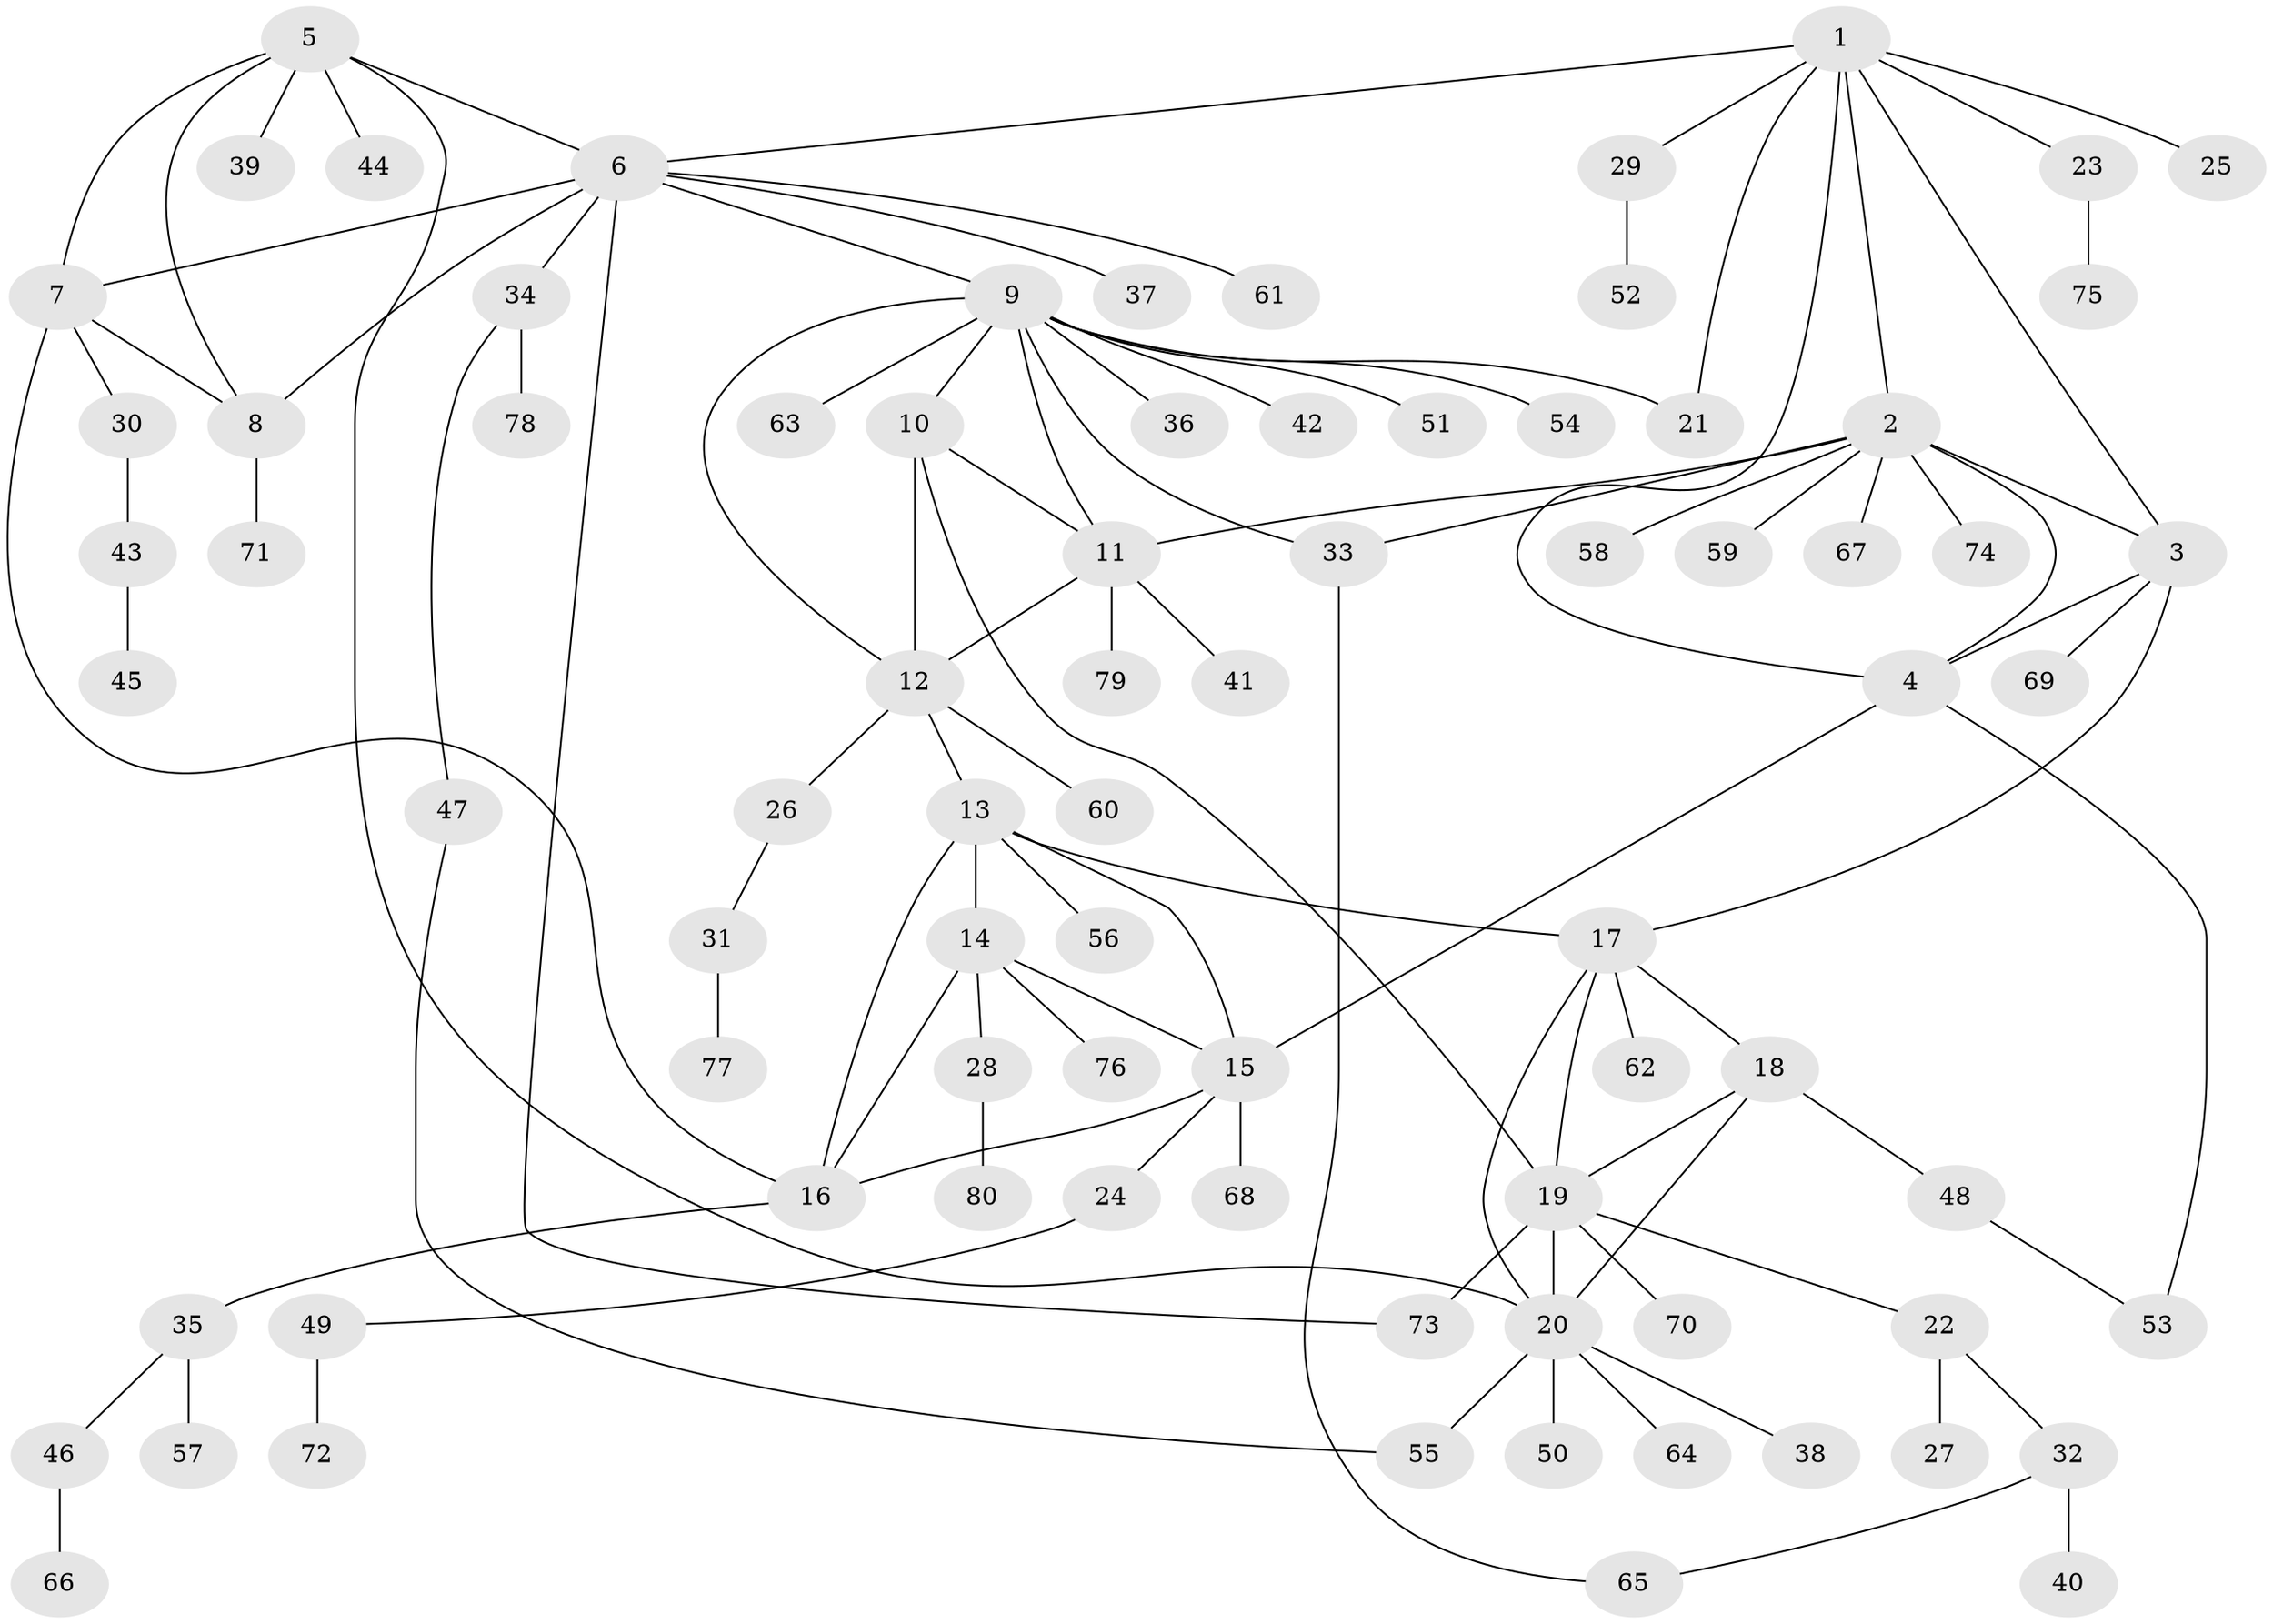 // Generated by graph-tools (version 1.1) at 2025/26/03/09/25 03:26:36]
// undirected, 80 vertices, 106 edges
graph export_dot {
graph [start="1"]
  node [color=gray90,style=filled];
  1;
  2;
  3;
  4;
  5;
  6;
  7;
  8;
  9;
  10;
  11;
  12;
  13;
  14;
  15;
  16;
  17;
  18;
  19;
  20;
  21;
  22;
  23;
  24;
  25;
  26;
  27;
  28;
  29;
  30;
  31;
  32;
  33;
  34;
  35;
  36;
  37;
  38;
  39;
  40;
  41;
  42;
  43;
  44;
  45;
  46;
  47;
  48;
  49;
  50;
  51;
  52;
  53;
  54;
  55;
  56;
  57;
  58;
  59;
  60;
  61;
  62;
  63;
  64;
  65;
  66;
  67;
  68;
  69;
  70;
  71;
  72;
  73;
  74;
  75;
  76;
  77;
  78;
  79;
  80;
  1 -- 2;
  1 -- 3;
  1 -- 4;
  1 -- 6;
  1 -- 21;
  1 -- 23;
  1 -- 25;
  1 -- 29;
  2 -- 3;
  2 -- 4;
  2 -- 11;
  2 -- 33;
  2 -- 58;
  2 -- 59;
  2 -- 67;
  2 -- 74;
  3 -- 4;
  3 -- 17;
  3 -- 69;
  4 -- 15;
  4 -- 53;
  5 -- 6;
  5 -- 7;
  5 -- 8;
  5 -- 20;
  5 -- 39;
  5 -- 44;
  6 -- 7;
  6 -- 8;
  6 -- 9;
  6 -- 34;
  6 -- 37;
  6 -- 61;
  6 -- 73;
  7 -- 8;
  7 -- 16;
  7 -- 30;
  8 -- 71;
  9 -- 10;
  9 -- 11;
  9 -- 12;
  9 -- 21;
  9 -- 33;
  9 -- 36;
  9 -- 42;
  9 -- 51;
  9 -- 54;
  9 -- 63;
  10 -- 11;
  10 -- 12;
  10 -- 19;
  11 -- 12;
  11 -- 41;
  11 -- 79;
  12 -- 13;
  12 -- 26;
  12 -- 60;
  13 -- 14;
  13 -- 15;
  13 -- 16;
  13 -- 17;
  13 -- 56;
  14 -- 15;
  14 -- 16;
  14 -- 28;
  14 -- 76;
  15 -- 16;
  15 -- 24;
  15 -- 68;
  16 -- 35;
  17 -- 18;
  17 -- 19;
  17 -- 20;
  17 -- 62;
  18 -- 19;
  18 -- 20;
  18 -- 48;
  19 -- 20;
  19 -- 22;
  19 -- 70;
  19 -- 73;
  20 -- 38;
  20 -- 50;
  20 -- 55;
  20 -- 64;
  22 -- 27;
  22 -- 32;
  23 -- 75;
  24 -- 49;
  26 -- 31;
  28 -- 80;
  29 -- 52;
  30 -- 43;
  31 -- 77;
  32 -- 40;
  32 -- 65;
  33 -- 65;
  34 -- 47;
  34 -- 78;
  35 -- 46;
  35 -- 57;
  43 -- 45;
  46 -- 66;
  47 -- 55;
  48 -- 53;
  49 -- 72;
}
